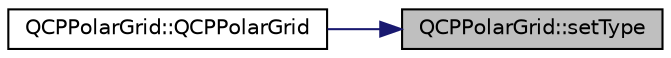digraph "QCPPolarGrid::setType"
{
 // LATEX_PDF_SIZE
  edge [fontname="Helvetica",fontsize="10",labelfontname="Helvetica",labelfontsize="10"];
  node [fontname="Helvetica",fontsize="10",shape=record];
  rankdir="RL";
  Node1 [label="QCPPolarGrid::setType",height=0.2,width=0.4,color="black", fillcolor="grey75", style="filled", fontcolor="black",tooltip=" "];
  Node1 -> Node2 [dir="back",color="midnightblue",fontsize="10",style="solid",fontname="Helvetica"];
  Node2 [label="QCPPolarGrid::QCPPolarGrid",height=0.2,width=0.4,color="black", fillcolor="white", style="filled",URL="$classQCPPolarGrid.html#a013aac4264fd5e00c5c39f2e426d3b31",tooltip=" "];
}

